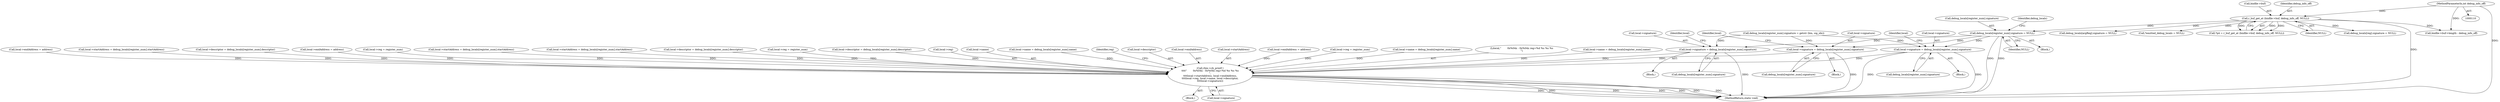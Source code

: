 digraph "0_radare2_ad55822430a03fe075221b543efb434567e9e431@array" {
"1000594" [label="(Call,debug_locals[register_num].signature = NULL)"];
"1000132" [label="(Call,r_buf_get_at (binfile->buf, debug_info_off, NULL))"];
"1000121" [label="(MethodParameterIn,int debug_info_off)"];
"1000542" [label="(Call,local->signature = debug_locals[register_num].signature)"];
"1001071" [label="(Call,rbin->cb_printf (\n\t\t\t\t\"        0x%04x - 0x%04x reg=%d %s %s %s\n\",\n\t\t\t\tlocal->startAddress, local->endAddress,\n\t\t\t\tlocal->reg, local->name, local->descriptor,\n\t\t\t\tlocal->signature))"];
"1000718" [label="(Call,local->signature = debug_locals[register_num].signature)"];
"1000847" [label="(Call,local->signature = debug_locals[register_num].signature)"];
"1000133" [label="(Call,binfile->buf)"];
"1000143" [label="(Call,binfile->buf->length - debug_info_off)"];
"1000737" [label="(Call,local->endAddress = address)"];
"1000732" [label="(Call,local->reg = register_num)"];
"1000718" [label="(Call,local->signature = debug_locals[register_num].signature)"];
"1000533" [label="(Call,local->startAddress = debug_locals[register_num].startAddress)"];
"1000137" [label="(Identifier,NULL)"];
"1000265" [label="(Call,debug_locals[argReg].signature = NULL)"];
"1000770" [label="(Call,debug_locals[register_num].signature = getstr (bin, sig_idx))"];
"1000709" [label="(Call,local->startAddress = debug_locals[register_num].startAddress)"];
"1000719" [label="(Call,local->signature)"];
"1000524" [label="(Call,local->descriptor = debug_locals[register_num].descriptor)"];
"1000168" [label="(Call,*emitted_debug_locals = NULL)"];
"1000858" [label="(Identifier,local)"];
"1000600" [label="(Identifier,NULL)"];
"1000542" [label="(Call,local->signature = debug_locals[register_num].signature)"];
"1000722" [label="(Call,debug_locals[register_num].signature)"];
"1000861" [label="(Call,local->reg = register_num)"];
"1001070" [label="(Block,)"];
"1000829" [label="(Call,local->descriptor = debug_locals[register_num].descriptor)"];
"1000848" [label="(Call,local->signature)"];
"1000851" [label="(Call,debug_locals[register_num].signature)"];
"1000447" [label="(Block,)"];
"1000595" [label="(Call,debug_locals[register_num].signature)"];
"1000604" [label="(Identifier,debug_locals)"];
"1000130" [label="(Call,*p4 = r_buf_get_at (binfile->buf, debug_info_off, NULL))"];
"1000500" [label="(Block,)"];
"1001079" [label="(Call,local->reg)"];
"1000805" [label="(Block,)"];
"1001082" [label="(Call,local->name)"];
"1000375" [label="(Call,debug_locals[reg].signature = NULL)"];
"1000515" [label="(Call,local->name = debug_locals[register_num].name)"];
"1000546" [label="(Call,debug_locals[register_num].signature)"];
"1000121" [label="(MethodParameterIn,int debug_info_off)"];
"1001112" [label="(Identifier,reg)"];
"1000553" [label="(Identifier,local)"];
"1000676" [label="(Block,)"];
"1001085" [label="(Call,local->descriptor)"];
"1001071" [label="(Call,rbin->cb_printf (\n\t\t\t\t\"        0x%04x - 0x%04x reg=%d %s %s %s\n\",\n\t\t\t\tlocal->startAddress, local->endAddress,\n\t\t\t\tlocal->reg, local->name, local->descriptor,\n\t\t\t\tlocal->signature))"];
"1001076" [label="(Call,local->endAddress)"];
"1001073" [label="(Call,local->startAddress)"];
"1000866" [label="(Call,local->endAddress = address)"];
"1000556" [label="(Call,local->reg = register_num)"];
"1001088" [label="(Call,local->signature)"];
"1001185" [label="(MethodReturn,static void)"];
"1000132" [label="(Call,r_buf_get_at (binfile->buf, debug_info_off, NULL))"];
"1000820" [label="(Call,local->name = debug_locals[register_num].name)"];
"1000543" [label="(Call,local->signature)"];
"1001072" [label="(Literal,\"        0x%04x - 0x%04x reg=%d %s %s %s\n\")"];
"1000691" [label="(Call,local->name = debug_locals[register_num].name)"];
"1000561" [label="(Call,local->endAddress = address)"];
"1000847" [label="(Call,local->signature = debug_locals[register_num].signature)"];
"1000838" [label="(Call,local->startAddress = debug_locals[register_num].startAddress)"];
"1000594" [label="(Call,debug_locals[register_num].signature = NULL)"];
"1000729" [label="(Identifier,local)"];
"1000700" [label="(Call,local->descriptor = debug_locals[register_num].descriptor)"];
"1000136" [label="(Identifier,debug_info_off)"];
"1000594" -> "1000447"  [label="AST: "];
"1000594" -> "1000600"  [label="CFG: "];
"1000595" -> "1000594"  [label="AST: "];
"1000600" -> "1000594"  [label="AST: "];
"1000604" -> "1000594"  [label="CFG: "];
"1000594" -> "1001185"  [label="DDG: "];
"1000594" -> "1001185"  [label="DDG: "];
"1000594" -> "1000542"  [label="DDG: "];
"1000132" -> "1000594"  [label="DDG: "];
"1000594" -> "1000718"  [label="DDG: "];
"1000594" -> "1000847"  [label="DDG: "];
"1000132" -> "1000130"  [label="AST: "];
"1000132" -> "1000137"  [label="CFG: "];
"1000133" -> "1000132"  [label="AST: "];
"1000136" -> "1000132"  [label="AST: "];
"1000137" -> "1000132"  [label="AST: "];
"1000130" -> "1000132"  [label="CFG: "];
"1000132" -> "1001185"  [label="DDG: "];
"1000132" -> "1000130"  [label="DDG: "];
"1000132" -> "1000130"  [label="DDG: "];
"1000132" -> "1000130"  [label="DDG: "];
"1000121" -> "1000132"  [label="DDG: "];
"1000132" -> "1000143"  [label="DDG: "];
"1000132" -> "1000168"  [label="DDG: "];
"1000132" -> "1000265"  [label="DDG: "];
"1000132" -> "1000375"  [label="DDG: "];
"1000121" -> "1000110"  [label="AST: "];
"1000121" -> "1001185"  [label="DDG: "];
"1000121" -> "1000143"  [label="DDG: "];
"1000542" -> "1000500"  [label="AST: "];
"1000542" -> "1000546"  [label="CFG: "];
"1000543" -> "1000542"  [label="AST: "];
"1000546" -> "1000542"  [label="AST: "];
"1000553" -> "1000542"  [label="CFG: "];
"1000542" -> "1001185"  [label="DDG: "];
"1000770" -> "1000542"  [label="DDG: "];
"1000542" -> "1001071"  [label="DDG: "];
"1001071" -> "1001070"  [label="AST: "];
"1001071" -> "1001088"  [label="CFG: "];
"1001072" -> "1001071"  [label="AST: "];
"1001073" -> "1001071"  [label="AST: "];
"1001076" -> "1001071"  [label="AST: "];
"1001079" -> "1001071"  [label="AST: "];
"1001082" -> "1001071"  [label="AST: "];
"1001085" -> "1001071"  [label="AST: "];
"1001088" -> "1001071"  [label="AST: "];
"1001112" -> "1001071"  [label="CFG: "];
"1001071" -> "1001185"  [label="DDG: "];
"1001071" -> "1001185"  [label="DDG: "];
"1001071" -> "1001185"  [label="DDG: "];
"1001071" -> "1001185"  [label="DDG: "];
"1001071" -> "1001185"  [label="DDG: "];
"1001071" -> "1001185"  [label="DDG: "];
"1001071" -> "1001185"  [label="DDG: "];
"1000709" -> "1001071"  [label="DDG: "];
"1000533" -> "1001071"  [label="DDG: "];
"1000838" -> "1001071"  [label="DDG: "];
"1000866" -> "1001071"  [label="DDG: "];
"1000561" -> "1001071"  [label="DDG: "];
"1000737" -> "1001071"  [label="DDG: "];
"1000556" -> "1001071"  [label="DDG: "];
"1000861" -> "1001071"  [label="DDG: "];
"1000732" -> "1001071"  [label="DDG: "];
"1000515" -> "1001071"  [label="DDG: "];
"1000691" -> "1001071"  [label="DDG: "];
"1000820" -> "1001071"  [label="DDG: "];
"1000524" -> "1001071"  [label="DDG: "];
"1000829" -> "1001071"  [label="DDG: "];
"1000700" -> "1001071"  [label="DDG: "];
"1000718" -> "1001071"  [label="DDG: "];
"1000847" -> "1001071"  [label="DDG: "];
"1000718" -> "1000676"  [label="AST: "];
"1000718" -> "1000722"  [label="CFG: "];
"1000719" -> "1000718"  [label="AST: "];
"1000722" -> "1000718"  [label="AST: "];
"1000729" -> "1000718"  [label="CFG: "];
"1000718" -> "1001185"  [label="DDG: "];
"1000770" -> "1000718"  [label="DDG: "];
"1000847" -> "1000805"  [label="AST: "];
"1000847" -> "1000851"  [label="CFG: "];
"1000848" -> "1000847"  [label="AST: "];
"1000851" -> "1000847"  [label="AST: "];
"1000858" -> "1000847"  [label="CFG: "];
"1000847" -> "1001185"  [label="DDG: "];
"1000847" -> "1001185"  [label="DDG: "];
"1000770" -> "1000847"  [label="DDG: "];
}
